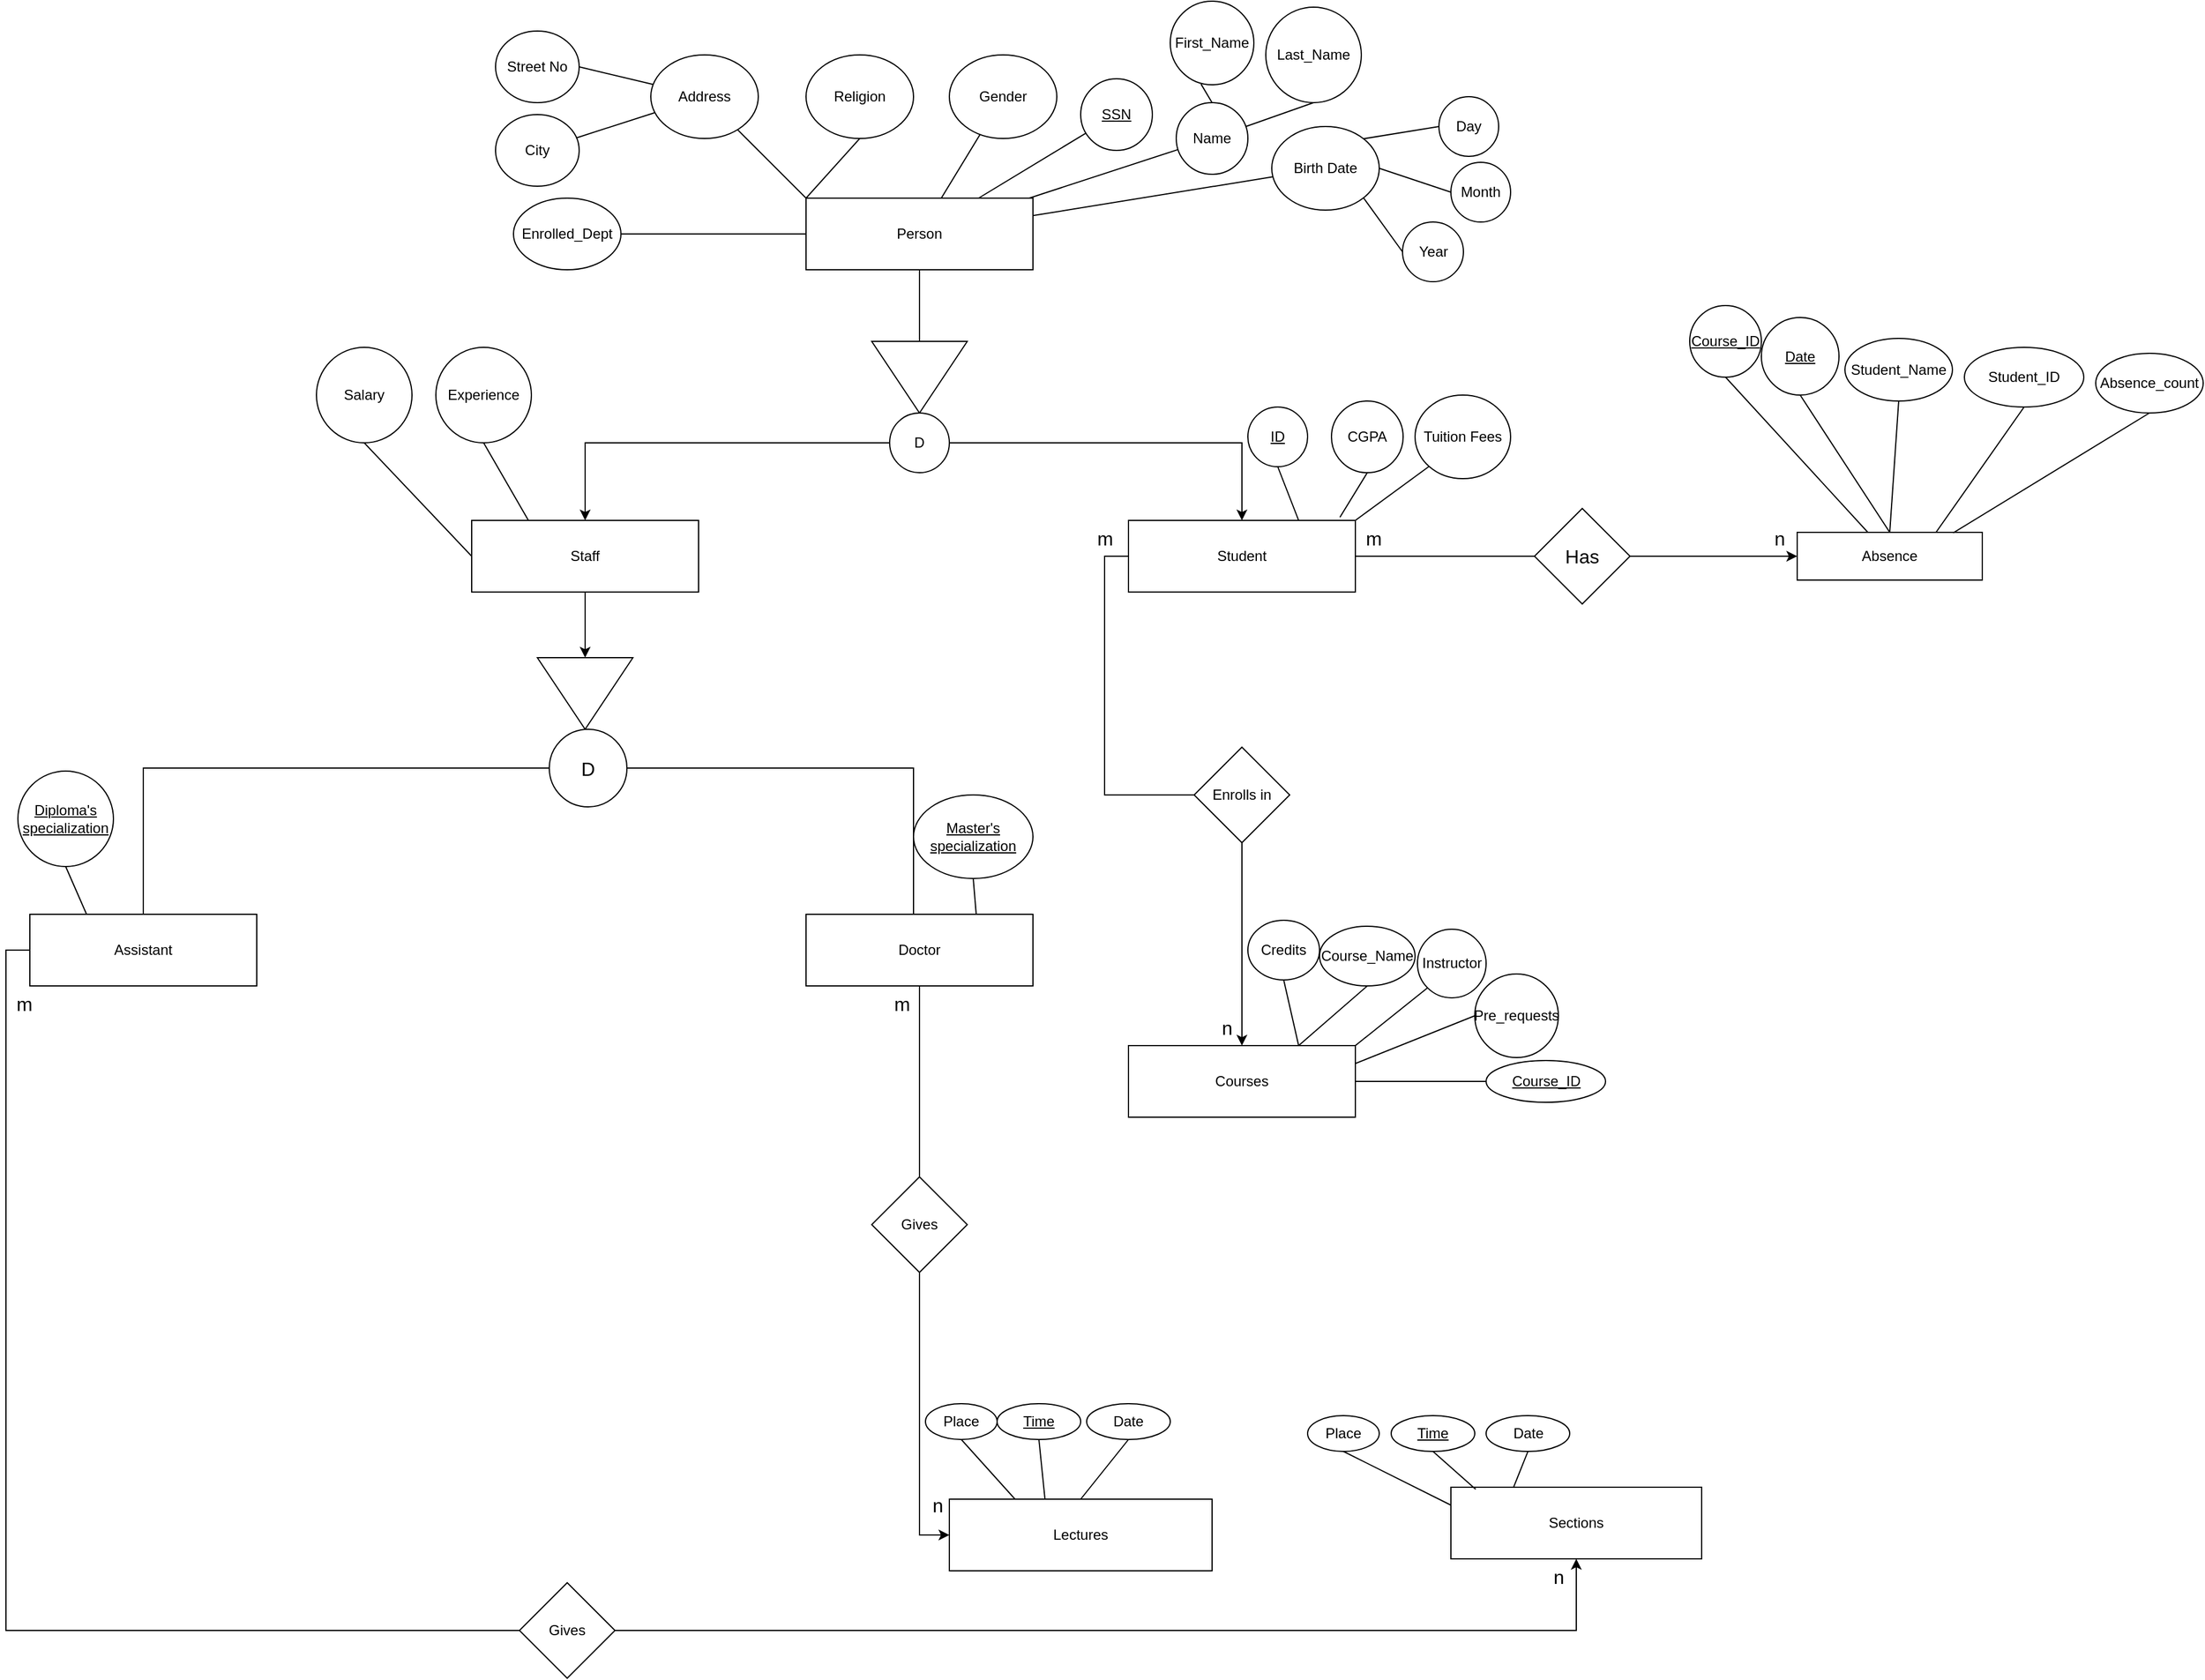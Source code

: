 <mxfile version="21.2.1" type="device">
  <diagram id="ONQ6QIIeOUnGm8nfe2OK" name="Page-1">
    <mxGraphModel dx="3160" dy="2549" grid="1" gridSize="10" guides="1" tooltips="1" connect="1" arrows="1" fold="1" page="1" pageScale="1" pageWidth="827" pageHeight="1169" math="0" shadow="0">
      <root>
        <mxCell id="0" />
        <mxCell id="1" parent="0" />
        <mxCell id="N1mzBfULyDI2BNzyuwL3-1" value="Person" style="rounded=0;whiteSpace=wrap;html=1;" parent="1" vertex="1">
          <mxGeometry x="-90" y="-1000" width="190" height="60" as="geometry" />
        </mxCell>
        <mxCell id="N1mzBfULyDI2BNzyuwL3-5" value="Address" style="ellipse;whiteSpace=wrap;html=1;" parent="1" vertex="1">
          <mxGeometry x="-220" y="-1120" width="90" height="70" as="geometry" />
        </mxCell>
        <mxCell id="N1mzBfULyDI2BNzyuwL3-6" value="Religion" style="ellipse;whiteSpace=wrap;html=1;" parent="1" vertex="1">
          <mxGeometry x="-90" y="-1120" width="90" height="70" as="geometry" />
        </mxCell>
        <mxCell id="N1mzBfULyDI2BNzyuwL3-8" value="Gender" style="ellipse;whiteSpace=wrap;html=1;" parent="1" vertex="1">
          <mxGeometry x="30" y="-1120" width="90" height="70" as="geometry" />
        </mxCell>
        <mxCell id="N1mzBfULyDI2BNzyuwL3-9" value="&lt;u&gt;SSN&lt;/u&gt;" style="ellipse;whiteSpace=wrap;html=1;" parent="1" vertex="1">
          <mxGeometry x="140" y="-1100" width="60" height="60" as="geometry" />
        </mxCell>
        <mxCell id="N1mzBfULyDI2BNzyuwL3-10" value="Name" style="ellipse;whiteSpace=wrap;html=1;" parent="1" vertex="1">
          <mxGeometry x="220" y="-1080" width="60" height="60" as="geometry" />
        </mxCell>
        <mxCell id="N1mzBfULyDI2BNzyuwL3-11" value="" style="endArrow=none;html=1;rounded=0;entryX=0;entryY=0;entryDx=0;entryDy=0;exitX=0.5;exitY=1;exitDx=0;exitDy=0;" parent="1" source="N1mzBfULyDI2BNzyuwL3-6" target="N1mzBfULyDI2BNzyuwL3-1" edge="1">
          <mxGeometry width="50" height="50" relative="1" as="geometry">
            <mxPoint x="-149" y="-1039" as="sourcePoint" />
            <mxPoint x="-110" y="-940" as="targetPoint" />
          </mxGeometry>
        </mxCell>
        <mxCell id="N1mzBfULyDI2BNzyuwL3-12" value="" style="endArrow=none;html=1;rounded=0;entryX=0;entryY=0;entryDx=0;entryDy=0;" parent="1" source="N1mzBfULyDI2BNzyuwL3-5" target="N1mzBfULyDI2BNzyuwL3-1" edge="1">
          <mxGeometry width="50" height="50" relative="1" as="geometry">
            <mxPoint x="-139" y="-1029" as="sourcePoint" />
            <mxPoint x="-100" y="-1000" as="targetPoint" />
          </mxGeometry>
        </mxCell>
        <mxCell id="N1mzBfULyDI2BNzyuwL3-14" value="City" style="ellipse;whiteSpace=wrap;html=1;" parent="1" vertex="1">
          <mxGeometry x="-350" y="-1070" width="70" height="60" as="geometry" />
        </mxCell>
        <mxCell id="N1mzBfULyDI2BNzyuwL3-16" value="Street No" style="ellipse;whiteSpace=wrap;html=1;" parent="1" vertex="1">
          <mxGeometry x="-350" y="-1140" width="70" height="60" as="geometry" />
        </mxCell>
        <mxCell id="N1mzBfULyDI2BNzyuwL3-17" value="" style="endArrow=none;html=1;rounded=0;exitX=1;exitY=0.5;exitDx=0;exitDy=0;" parent="1" source="N1mzBfULyDI2BNzyuwL3-16" target="N1mzBfULyDI2BNzyuwL3-5" edge="1">
          <mxGeometry width="50" height="50" relative="1" as="geometry">
            <mxPoint x="-360" y="-970" as="sourcePoint" />
            <mxPoint x="-310" y="-1020" as="targetPoint" />
          </mxGeometry>
        </mxCell>
        <mxCell id="N1mzBfULyDI2BNzyuwL3-19" value="" style="endArrow=none;html=1;rounded=0;" parent="1" source="N1mzBfULyDI2BNzyuwL3-14" target="N1mzBfULyDI2BNzyuwL3-5" edge="1">
          <mxGeometry width="50" height="50" relative="1" as="geometry">
            <mxPoint x="-400" y="-940" as="sourcePoint" />
            <mxPoint x="-350" y="-990" as="targetPoint" />
          </mxGeometry>
        </mxCell>
        <mxCell id="N1mzBfULyDI2BNzyuwL3-20" value="" style="endArrow=none;html=1;rounded=0;" parent="1" source="N1mzBfULyDI2BNzyuwL3-1" target="N1mzBfULyDI2BNzyuwL3-8" edge="1">
          <mxGeometry width="50" height="50" relative="1" as="geometry">
            <mxPoint x="-160" y="-890" as="sourcePoint" />
            <mxPoint x="-110" y="-940" as="targetPoint" />
          </mxGeometry>
        </mxCell>
        <mxCell id="N1mzBfULyDI2BNzyuwL3-21" value="" style="endArrow=none;html=1;rounded=0;" parent="1" source="N1mzBfULyDI2BNzyuwL3-1" target="N1mzBfULyDI2BNzyuwL3-9" edge="1">
          <mxGeometry width="50" height="50" relative="1" as="geometry">
            <mxPoint x="90" y="-980" as="sourcePoint" />
            <mxPoint x="140" y="-1030" as="targetPoint" />
          </mxGeometry>
        </mxCell>
        <mxCell id="N1mzBfULyDI2BNzyuwL3-22" value="" style="endArrow=none;html=1;rounded=0;" parent="1" source="N1mzBfULyDI2BNzyuwL3-1" target="N1mzBfULyDI2BNzyuwL3-10" edge="1">
          <mxGeometry width="50" height="50" relative="1" as="geometry">
            <mxPoint x="160" y="-970" as="sourcePoint" />
            <mxPoint x="210" y="-1020" as="targetPoint" />
          </mxGeometry>
        </mxCell>
        <mxCell id="N1mzBfULyDI2BNzyuwL3-24" value="Birth Date" style="ellipse;whiteSpace=wrap;html=1;" parent="1" vertex="1">
          <mxGeometry x="300" y="-1060" width="90" height="70" as="geometry" />
        </mxCell>
        <mxCell id="N1mzBfULyDI2BNzyuwL3-25" value="" style="endArrow=none;html=1;rounded=0;" parent="1" source="N1mzBfULyDI2BNzyuwL3-1" target="N1mzBfULyDI2BNzyuwL3-24" edge="1">
          <mxGeometry width="50" height="50" relative="1" as="geometry">
            <mxPoint x="-160" y="-890" as="sourcePoint" />
            <mxPoint x="-110" y="-940" as="targetPoint" />
          </mxGeometry>
        </mxCell>
        <mxCell id="N1mzBfULyDI2BNzyuwL3-26" value="&lt;div style=&quot;text-align: right;&quot;&gt;&lt;br&gt;&lt;/div&gt;" style="triangle;whiteSpace=wrap;html=1;rotation=90;" parent="1" vertex="1">
          <mxGeometry x="-25" y="-890" width="60" height="80" as="geometry" />
        </mxCell>
        <mxCell id="N1mzBfULyDI2BNzyuwL3-29" value="" style="endArrow=none;html=1;rounded=0;entryX=0.5;entryY=1;entryDx=0;entryDy=0;" parent="1" source="N1mzBfULyDI2BNzyuwL3-26" target="N1mzBfULyDI2BNzyuwL3-1" edge="1">
          <mxGeometry width="50" height="50" relative="1" as="geometry">
            <mxPoint x="-160" y="-780" as="sourcePoint" />
            <mxPoint x="-110" y="-830" as="targetPoint" />
          </mxGeometry>
        </mxCell>
        <mxCell id="ilKd4mXJEwFR4TKSU7tU-21" style="edgeStyle=orthogonalEdgeStyle;rounded=0;orthogonalLoop=1;jettySize=auto;html=1;entryX=0;entryY=0.5;entryDx=0;entryDy=0;endArrow=none;endFill=0;" parent="1" source="N1mzBfULyDI2BNzyuwL3-31" target="N1mzBfULyDI2BNzyuwL3-108" edge="1">
          <mxGeometry relative="1" as="geometry" />
        </mxCell>
        <mxCell id="ilKd4mXJEwFR4TKSU7tU-40" style="edgeStyle=orthogonalEdgeStyle;rounded=0;orthogonalLoop=1;jettySize=auto;html=1;entryX=0;entryY=0.5;entryDx=0;entryDy=0;endArrow=none;endFill=0;" parent="1" source="N1mzBfULyDI2BNzyuwL3-31" target="N1mzBfULyDI2BNzyuwL3-67" edge="1">
          <mxGeometry relative="1" as="geometry">
            <Array as="points">
              <mxPoint x="160" y="-700" />
              <mxPoint x="160" y="-500" />
            </Array>
          </mxGeometry>
        </mxCell>
        <mxCell id="N1mzBfULyDI2BNzyuwL3-31" value="Student" style="rounded=0;whiteSpace=wrap;html=1;" parent="1" vertex="1">
          <mxGeometry x="180" y="-730" width="190" height="60" as="geometry" />
        </mxCell>
        <mxCell id="N1mzBfULyDI2BNzyuwL3-56" style="edgeStyle=orthogonalEdgeStyle;rounded=0;orthogonalLoop=1;jettySize=auto;html=1;" parent="1" source="N1mzBfULyDI2BNzyuwL3-33" target="N1mzBfULyDI2BNzyuwL3-57" edge="1">
          <mxGeometry relative="1" as="geometry">
            <mxPoint x="-275" y="-540" as="targetPoint" />
          </mxGeometry>
        </mxCell>
        <mxCell id="N1mzBfULyDI2BNzyuwL3-33" value="Staff" style="rounded=0;whiteSpace=wrap;html=1;" parent="1" vertex="1">
          <mxGeometry x="-370" y="-730" width="190" height="60" as="geometry" />
        </mxCell>
        <mxCell id="N1mzBfULyDI2BNzyuwL3-36" style="edgeStyle=orthogonalEdgeStyle;rounded=0;orthogonalLoop=1;jettySize=auto;html=1;entryX=0.5;entryY=0;entryDx=0;entryDy=0;" parent="1" source="N1mzBfULyDI2BNzyuwL3-34" target="N1mzBfULyDI2BNzyuwL3-33" edge="1">
          <mxGeometry relative="1" as="geometry" />
        </mxCell>
        <mxCell id="N1mzBfULyDI2BNzyuwL3-37" style="edgeStyle=orthogonalEdgeStyle;rounded=0;orthogonalLoop=1;jettySize=auto;html=1;exitX=1;exitY=0.5;exitDx=0;exitDy=0;" parent="1" source="N1mzBfULyDI2BNzyuwL3-34" target="N1mzBfULyDI2BNzyuwL3-31" edge="1">
          <mxGeometry relative="1" as="geometry" />
        </mxCell>
        <mxCell id="N1mzBfULyDI2BNzyuwL3-34" value="D" style="ellipse;whiteSpace=wrap;html=1;aspect=fixed;" parent="1" vertex="1">
          <mxGeometry x="-20" y="-820" width="50" height="50" as="geometry" />
        </mxCell>
        <mxCell id="N1mzBfULyDI2BNzyuwL3-38" value="&lt;u&gt;ID&lt;/u&gt;" style="ellipse;whiteSpace=wrap;html=1;" parent="1" vertex="1">
          <mxGeometry x="280" y="-825" width="50" height="50" as="geometry" />
        </mxCell>
        <mxCell id="N1mzBfULyDI2BNzyuwL3-40" value="" style="endArrow=none;html=1;rounded=0;entryX=0.5;entryY=1;entryDx=0;entryDy=0;exitX=0.75;exitY=0;exitDx=0;exitDy=0;" parent="1" source="N1mzBfULyDI2BNzyuwL3-31" target="N1mzBfULyDI2BNzyuwL3-38" edge="1">
          <mxGeometry width="50" height="50" relative="1" as="geometry">
            <mxPoint x="40" y="-790" as="sourcePoint" />
            <mxPoint x="90" y="-840" as="targetPoint" />
          </mxGeometry>
        </mxCell>
        <mxCell id="N1mzBfULyDI2BNzyuwL3-43" style="rounded=0;orthogonalLoop=1;jettySize=auto;html=1;entryX=0;entryY=0.5;entryDx=0;entryDy=0;endArrow=none;endFill=0;" parent="1" source="N1mzBfULyDI2BNzyuwL3-42" target="N1mzBfULyDI2BNzyuwL3-1" edge="1">
          <mxGeometry relative="1" as="geometry" />
        </mxCell>
        <mxCell id="N1mzBfULyDI2BNzyuwL3-42" value="Enrolled_Dept" style="ellipse;whiteSpace=wrap;html=1;" parent="1" vertex="1">
          <mxGeometry x="-335" y="-1000" width="90" height="60" as="geometry" />
        </mxCell>
        <mxCell id="N1mzBfULyDI2BNzyuwL3-46" value="Experience" style="ellipse;whiteSpace=wrap;html=1;aspect=fixed;" parent="1" vertex="1">
          <mxGeometry x="-400" y="-875" width="80" height="80" as="geometry" />
        </mxCell>
        <mxCell id="N1mzBfULyDI2BNzyuwL3-48" value="" style="endArrow=none;html=1;rounded=0;exitX=0.5;exitY=1;exitDx=0;exitDy=0;entryX=0.25;entryY=0;entryDx=0;entryDy=0;" parent="1" source="N1mzBfULyDI2BNzyuwL3-46" target="N1mzBfULyDI2BNzyuwL3-33" edge="1">
          <mxGeometry width="50" height="50" relative="1" as="geometry">
            <mxPoint x="40" y="-730" as="sourcePoint" />
            <mxPoint x="90" y="-780" as="targetPoint" />
          </mxGeometry>
        </mxCell>
        <mxCell id="N1mzBfULyDI2BNzyuwL3-49" value="CGPA" style="ellipse;whiteSpace=wrap;html=1;aspect=fixed;" parent="1" vertex="1">
          <mxGeometry x="350" y="-830" width="60" height="60" as="geometry" />
        </mxCell>
        <mxCell id="N1mzBfULyDI2BNzyuwL3-51" value="" style="endArrow=none;html=1;rounded=0;entryX=0.5;entryY=1;entryDx=0;entryDy=0;exitX=0.932;exitY=-0.043;exitDx=0;exitDy=0;exitPerimeter=0;" parent="1" source="N1mzBfULyDI2BNzyuwL3-31" target="N1mzBfULyDI2BNzyuwL3-49" edge="1">
          <mxGeometry width="50" height="50" relative="1" as="geometry">
            <mxPoint x="40" y="-730" as="sourcePoint" />
            <mxPoint x="90" y="-780" as="targetPoint" />
          </mxGeometry>
        </mxCell>
        <mxCell id="N1mzBfULyDI2BNzyuwL3-52" value="Tuition Fees" style="ellipse;whiteSpace=wrap;html=1;" parent="1" vertex="1">
          <mxGeometry x="420" y="-835" width="80" height="70" as="geometry" />
        </mxCell>
        <mxCell id="N1mzBfULyDI2BNzyuwL3-53" value="" style="endArrow=none;html=1;rounded=0;entryX=0;entryY=1;entryDx=0;entryDy=0;exitX=1;exitY=0;exitDx=0;exitDy=0;" parent="1" source="N1mzBfULyDI2BNzyuwL3-31" target="N1mzBfULyDI2BNzyuwL3-52" edge="1">
          <mxGeometry width="50" height="50" relative="1" as="geometry">
            <mxPoint x="290" y="-700" as="sourcePoint" />
            <mxPoint x="90" y="-790" as="targetPoint" />
          </mxGeometry>
        </mxCell>
        <mxCell id="N1mzBfULyDI2BNzyuwL3-54" value="Salary" style="ellipse;whiteSpace=wrap;html=1;aspect=fixed;" parent="1" vertex="1">
          <mxGeometry x="-500" y="-875" width="80" height="80" as="geometry" />
        </mxCell>
        <mxCell id="N1mzBfULyDI2BNzyuwL3-55" value="" style="endArrow=none;html=1;rounded=0;exitX=0.5;exitY=1;exitDx=0;exitDy=0;entryX=0;entryY=0.5;entryDx=0;entryDy=0;" parent="1" source="N1mzBfULyDI2BNzyuwL3-54" target="N1mzBfULyDI2BNzyuwL3-33" edge="1">
          <mxGeometry width="50" height="50" relative="1" as="geometry">
            <mxPoint x="-150" y="-740" as="sourcePoint" />
            <mxPoint x="-100" y="-790" as="targetPoint" />
          </mxGeometry>
        </mxCell>
        <mxCell id="N1mzBfULyDI2BNzyuwL3-63" style="edgeStyle=orthogonalEdgeStyle;rounded=0;orthogonalLoop=1;jettySize=auto;html=1;entryX=0.5;entryY=0;entryDx=0;entryDy=0;exitX=1;exitY=0.5;exitDx=0;exitDy=0;endArrow=none;endFill=0;" parent="1" source="N1mzBfULyDI2BNzyuwL3-162" target="N1mzBfULyDI2BNzyuwL3-61" edge="1">
          <mxGeometry relative="1" as="geometry">
            <Array as="points">
              <mxPoint y="-522" />
              <mxPoint y="-400" />
            </Array>
          </mxGeometry>
        </mxCell>
        <mxCell id="N1mzBfULyDI2BNzyuwL3-57" value="" style="triangle;whiteSpace=wrap;html=1;rotation=90;" parent="1" vertex="1">
          <mxGeometry x="-305" y="-625" width="60" height="80" as="geometry" />
        </mxCell>
        <mxCell id="N1mzBfULyDI2BNzyuwL3-165" style="edgeStyle=orthogonalEdgeStyle;rounded=0;orthogonalLoop=1;jettySize=auto;html=1;entryX=0;entryY=0.5;entryDx=0;entryDy=0;exitX=0;exitY=0.5;exitDx=0;exitDy=0;endArrow=none;endFill=0;" parent="1" source="N1mzBfULyDI2BNzyuwL3-59" target="N1mzBfULyDI2BNzyuwL3-164" edge="1">
          <mxGeometry relative="1" as="geometry" />
        </mxCell>
        <mxCell id="N1mzBfULyDI2BNzyuwL3-59" value="Assistant" style="rounded=0;whiteSpace=wrap;html=1;" parent="1" vertex="1">
          <mxGeometry x="-740" y="-400" width="190" height="60" as="geometry" />
        </mxCell>
        <mxCell id="ilKd4mXJEwFR4TKSU7tU-9" style="edgeStyle=orthogonalEdgeStyle;rounded=0;orthogonalLoop=1;jettySize=auto;html=1;entryX=0.5;entryY=0;entryDx=0;entryDy=0;endArrow=none;endFill=0;" parent="1" source="N1mzBfULyDI2BNzyuwL3-61" target="N1mzBfULyDI2BNzyuwL3-192" edge="1">
          <mxGeometry relative="1" as="geometry" />
        </mxCell>
        <mxCell id="N1mzBfULyDI2BNzyuwL3-61" value="Doctor" style="rounded=0;whiteSpace=wrap;html=1;" parent="1" vertex="1">
          <mxGeometry x="-90" y="-400" width="190" height="60" as="geometry" />
        </mxCell>
        <mxCell id="N1mzBfULyDI2BNzyuwL3-66" value="Courses" style="rounded=0;whiteSpace=wrap;html=1;" parent="1" vertex="1">
          <mxGeometry x="180" y="-290" width="190" height="60" as="geometry" />
        </mxCell>
        <mxCell id="ilKd4mXJEwFR4TKSU7tU-29" style="edgeStyle=orthogonalEdgeStyle;rounded=0;orthogonalLoop=1;jettySize=auto;html=1;entryX=0.5;entryY=0;entryDx=0;entryDy=0;exitX=0.5;exitY=1;exitDx=0;exitDy=0;" parent="1" source="N1mzBfULyDI2BNzyuwL3-67" target="N1mzBfULyDI2BNzyuwL3-66" edge="1">
          <mxGeometry relative="1" as="geometry" />
        </mxCell>
        <mxCell id="N1mzBfULyDI2BNzyuwL3-67" value="Enrolls in" style="rhombus;whiteSpace=wrap;html=1;" parent="1" vertex="1">
          <mxGeometry x="235" y="-540" width="80" height="80" as="geometry" />
        </mxCell>
        <mxCell id="N1mzBfULyDI2BNzyuwL3-70" value="Credits" style="ellipse;whiteSpace=wrap;html=1;" parent="1" vertex="1">
          <mxGeometry x="280" y="-395" width="60" height="50" as="geometry" />
        </mxCell>
        <mxCell id="N1mzBfULyDI2BNzyuwL3-71" value="&lt;u&gt;Course_ID&lt;/u&gt;" style="ellipse;whiteSpace=wrap;html=1;" parent="1" vertex="1">
          <mxGeometry x="479.5" y="-277.5" width="100" height="35" as="geometry" />
        </mxCell>
        <mxCell id="N1mzBfULyDI2BNzyuwL3-74" value="Course_Name" style="ellipse;whiteSpace=wrap;html=1;" parent="1" vertex="1">
          <mxGeometry x="340" y="-390" width="80" height="50" as="geometry" />
        </mxCell>
        <mxCell id="N1mzBfULyDI2BNzyuwL3-75" value="Instructor" style="ellipse;whiteSpace=wrap;html=1;aspect=fixed;" parent="1" vertex="1">
          <mxGeometry x="422" y="-387.5" width="57.5" height="57.5" as="geometry" />
        </mxCell>
        <mxCell id="N1mzBfULyDI2BNzyuwL3-76" value="Pre_requests" style="ellipse;whiteSpace=wrap;html=1;aspect=fixed;" parent="1" vertex="1">
          <mxGeometry x="470" y="-350" width="70" height="70" as="geometry" />
        </mxCell>
        <mxCell id="N1mzBfULyDI2BNzyuwL3-77" value="" style="endArrow=none;html=1;rounded=0;entryX=0;entryY=0.5;entryDx=0;entryDy=0;exitX=1;exitY=0.25;exitDx=0;exitDy=0;" parent="1" source="N1mzBfULyDI2BNzyuwL3-66" target="N1mzBfULyDI2BNzyuwL3-76" edge="1">
          <mxGeometry width="50" height="50" relative="1" as="geometry">
            <mxPoint x="-50" y="-340" as="sourcePoint" />
            <mxPoint y="-390" as="targetPoint" />
          </mxGeometry>
        </mxCell>
        <mxCell id="N1mzBfULyDI2BNzyuwL3-78" value="" style="endArrow=none;html=1;rounded=0;exitX=1;exitY=0;exitDx=0;exitDy=0;entryX=0;entryY=1;entryDx=0;entryDy=0;" parent="1" source="N1mzBfULyDI2BNzyuwL3-66" target="N1mzBfULyDI2BNzyuwL3-75" edge="1">
          <mxGeometry width="50" height="50" relative="1" as="geometry">
            <mxPoint x="-40" y="-330" as="sourcePoint" />
            <mxPoint x="10" y="-380" as="targetPoint" />
          </mxGeometry>
        </mxCell>
        <mxCell id="N1mzBfULyDI2BNzyuwL3-79" value="" style="endArrow=none;html=1;rounded=0;exitX=0.75;exitY=0;exitDx=0;exitDy=0;entryX=0.5;entryY=1;entryDx=0;entryDy=0;" parent="1" source="N1mzBfULyDI2BNzyuwL3-66" target="N1mzBfULyDI2BNzyuwL3-74" edge="1">
          <mxGeometry width="50" height="50" relative="1" as="geometry">
            <mxPoint x="-30" y="-320" as="sourcePoint" />
            <mxPoint x="20" y="-370" as="targetPoint" />
          </mxGeometry>
        </mxCell>
        <mxCell id="N1mzBfULyDI2BNzyuwL3-80" value="" style="endArrow=none;html=1;rounded=0;entryX=0.5;entryY=1;entryDx=0;entryDy=0;exitX=0.75;exitY=0;exitDx=0;exitDy=0;" parent="1" source="N1mzBfULyDI2BNzyuwL3-66" target="N1mzBfULyDI2BNzyuwL3-70" edge="1">
          <mxGeometry width="50" height="50" relative="1" as="geometry">
            <mxPoint x="-20" y="-310" as="sourcePoint" />
            <mxPoint x="30" y="-360" as="targetPoint" />
            <Array as="points" />
          </mxGeometry>
        </mxCell>
        <mxCell id="N1mzBfULyDI2BNzyuwL3-93" value="First_Name" style="ellipse;whiteSpace=wrap;html=1;aspect=fixed;" parent="1" vertex="1">
          <mxGeometry x="215" y="-1165" width="70" height="70" as="geometry" />
        </mxCell>
        <mxCell id="N1mzBfULyDI2BNzyuwL3-94" value="" style="endArrow=none;html=1;rounded=0;entryX=0.368;entryY=0.992;entryDx=0;entryDy=0;entryPerimeter=0;exitX=0.5;exitY=0;exitDx=0;exitDy=0;" parent="1" source="N1mzBfULyDI2BNzyuwL3-10" target="N1mzBfULyDI2BNzyuwL3-93" edge="1">
          <mxGeometry width="50" height="50" relative="1" as="geometry">
            <mxPoint x="200" y="-960" as="sourcePoint" />
            <mxPoint x="160" y="-1000" as="targetPoint" />
          </mxGeometry>
        </mxCell>
        <mxCell id="N1mzBfULyDI2BNzyuwL3-95" value="Last_Name" style="ellipse;whiteSpace=wrap;html=1;aspect=fixed;" parent="1" vertex="1">
          <mxGeometry x="295" y="-1160" width="80" height="80" as="geometry" />
        </mxCell>
        <mxCell id="N1mzBfULyDI2BNzyuwL3-96" value="" style="endArrow=none;html=1;rounded=0;entryX=0.5;entryY=1;entryDx=0;entryDy=0;" parent="1" source="N1mzBfULyDI2BNzyuwL3-10" target="N1mzBfULyDI2BNzyuwL3-95" edge="1">
          <mxGeometry width="50" height="50" relative="1" as="geometry">
            <mxPoint x="110" y="-950" as="sourcePoint" />
            <mxPoint x="160" y="-1000" as="targetPoint" />
          </mxGeometry>
        </mxCell>
        <mxCell id="N1mzBfULyDI2BNzyuwL3-99" value="Day" style="ellipse;whiteSpace=wrap;html=1;aspect=fixed;" parent="1" vertex="1">
          <mxGeometry x="440" y="-1085" width="50" height="50" as="geometry" />
        </mxCell>
        <mxCell id="N1mzBfULyDI2BNzyuwL3-100" value="Month" style="ellipse;whiteSpace=wrap;html=1;" parent="1" vertex="1">
          <mxGeometry x="450" y="-1030" width="50" height="50" as="geometry" />
        </mxCell>
        <mxCell id="N1mzBfULyDI2BNzyuwL3-101" value="Year" style="ellipse;whiteSpace=wrap;html=1;" parent="1" vertex="1">
          <mxGeometry x="409.5" y="-980" width="51" height="50" as="geometry" />
        </mxCell>
        <mxCell id="N1mzBfULyDI2BNzyuwL3-102" value="" style="endArrow=none;html=1;rounded=0;entryX=0;entryY=0.5;entryDx=0;entryDy=0;exitX=1;exitY=0;exitDx=0;exitDy=0;" parent="1" source="N1mzBfULyDI2BNzyuwL3-24" target="N1mzBfULyDI2BNzyuwL3-99" edge="1">
          <mxGeometry width="50" height="50" relative="1" as="geometry">
            <mxPoint x="110" y="-950" as="sourcePoint" />
            <mxPoint x="160" y="-1000" as="targetPoint" />
          </mxGeometry>
        </mxCell>
        <mxCell id="N1mzBfULyDI2BNzyuwL3-103" value="" style="endArrow=none;html=1;rounded=0;entryX=0;entryY=0.5;entryDx=0;entryDy=0;exitX=1;exitY=0.5;exitDx=0;exitDy=0;" parent="1" source="N1mzBfULyDI2BNzyuwL3-24" target="N1mzBfULyDI2BNzyuwL3-100" edge="1">
          <mxGeometry width="50" height="50" relative="1" as="geometry">
            <mxPoint x="370" y="-960" as="sourcePoint" />
            <mxPoint x="420" y="-1010" as="targetPoint" />
          </mxGeometry>
        </mxCell>
        <mxCell id="N1mzBfULyDI2BNzyuwL3-104" value="" style="endArrow=none;html=1;rounded=0;entryX=0;entryY=0.5;entryDx=0;entryDy=0;exitX=1;exitY=1;exitDx=0;exitDy=0;" parent="1" source="N1mzBfULyDI2BNzyuwL3-24" target="N1mzBfULyDI2BNzyuwL3-101" edge="1">
          <mxGeometry width="50" height="50" relative="1" as="geometry">
            <mxPoint x="110" y="-950" as="sourcePoint" />
            <mxPoint x="160" y="-1000" as="targetPoint" />
          </mxGeometry>
        </mxCell>
        <mxCell id="ilKd4mXJEwFR4TKSU7tU-5" style="edgeStyle=orthogonalEdgeStyle;rounded=0;orthogonalLoop=1;jettySize=auto;html=1;" parent="1" source="N1mzBfULyDI2BNzyuwL3-108" target="N1mzBfULyDI2BNzyuwL3-114" edge="1">
          <mxGeometry relative="1" as="geometry" />
        </mxCell>
        <mxCell id="N1mzBfULyDI2BNzyuwL3-108" value="&lt;font style=&quot;font-size: 16px;&quot;&gt;Has&lt;/font&gt;" style="rhombus;whiteSpace=wrap;html=1;" parent="1" vertex="1">
          <mxGeometry x="520" y="-740" width="80" height="80" as="geometry" />
        </mxCell>
        <mxCell id="N1mzBfULyDI2BNzyuwL3-114" value="Absence" style="rounded=0;whiteSpace=wrap;html=1;" parent="1" vertex="1">
          <mxGeometry x="740" y="-720" width="155" height="40" as="geometry" />
        </mxCell>
        <mxCell id="N1mzBfULyDI2BNzyuwL3-120" value="&lt;u&gt;Course_ID&lt;/u&gt;" style="ellipse;whiteSpace=wrap;html=1;aspect=fixed;" parent="1" vertex="1">
          <mxGeometry x="650" y="-910" width="60" height="60" as="geometry" />
        </mxCell>
        <mxCell id="N1mzBfULyDI2BNzyuwL3-122" value="" style="endArrow=none;html=1;rounded=0;exitX=0.5;exitY=1;exitDx=0;exitDy=0;" parent="1" source="N1mzBfULyDI2BNzyuwL3-120" target="N1mzBfULyDI2BNzyuwL3-114" edge="1">
          <mxGeometry width="50" height="50" relative="1" as="geometry">
            <mxPoint x="-200" y="-120" as="sourcePoint" />
            <mxPoint x="-150" y="-170" as="targetPoint" />
          </mxGeometry>
        </mxCell>
        <mxCell id="N1mzBfULyDI2BNzyuwL3-123" value="&lt;u&gt;Date&lt;/u&gt;" style="ellipse;whiteSpace=wrap;html=1;aspect=fixed;" parent="1" vertex="1">
          <mxGeometry x="710" y="-900" width="65" height="65" as="geometry" />
        </mxCell>
        <mxCell id="N1mzBfULyDI2BNzyuwL3-124" value="" style="endArrow=none;html=1;rounded=0;entryX=0.5;entryY=1;entryDx=0;entryDy=0;exitX=0.5;exitY=0;exitDx=0;exitDy=0;" parent="1" source="N1mzBfULyDI2BNzyuwL3-114" target="N1mzBfULyDI2BNzyuwL3-123" edge="1">
          <mxGeometry width="50" height="50" relative="1" as="geometry">
            <mxPoint x="-200" y="-120" as="sourcePoint" />
            <mxPoint x="-150" y="-170" as="targetPoint" />
          </mxGeometry>
        </mxCell>
        <mxCell id="N1mzBfULyDI2BNzyuwL3-128" value="Student_Name" style="ellipse;whiteSpace=wrap;html=1;" parent="1" vertex="1">
          <mxGeometry x="780" y="-882.5" width="90" height="52.5" as="geometry" />
        </mxCell>
        <mxCell id="N1mzBfULyDI2BNzyuwL3-129" value="" style="endArrow=none;html=1;rounded=0;exitX=0.5;exitY=0;exitDx=0;exitDy=0;entryX=0.5;entryY=1;entryDx=0;entryDy=0;" parent="1" source="N1mzBfULyDI2BNzyuwL3-114" target="N1mzBfULyDI2BNzyuwL3-128" edge="1">
          <mxGeometry width="50" height="50" relative="1" as="geometry">
            <mxPoint x="140" y="-260" as="sourcePoint" />
            <mxPoint x="190" y="-310" as="targetPoint" />
          </mxGeometry>
        </mxCell>
        <mxCell id="N1mzBfULyDI2BNzyuwL3-130" value="Student_ID" style="ellipse;whiteSpace=wrap;html=1;" parent="1" vertex="1">
          <mxGeometry x="880" y="-875" width="100" height="50" as="geometry" />
        </mxCell>
        <mxCell id="N1mzBfULyDI2BNzyuwL3-131" value="" style="endArrow=none;html=1;rounded=0;entryX=0.75;entryY=0;entryDx=0;entryDy=0;exitX=0.5;exitY=1;exitDx=0;exitDy=0;" parent="1" source="N1mzBfULyDI2BNzyuwL3-130" target="N1mzBfULyDI2BNzyuwL3-114" edge="1">
          <mxGeometry width="50" height="50" relative="1" as="geometry">
            <mxPoint x="140" y="-260" as="sourcePoint" />
            <mxPoint x="190" y="-310" as="targetPoint" />
          </mxGeometry>
        </mxCell>
        <mxCell id="N1mzBfULyDI2BNzyuwL3-132" value="Absence_count" style="ellipse;whiteSpace=wrap;html=1;" parent="1" vertex="1">
          <mxGeometry x="990" y="-870" width="90" height="50" as="geometry" />
        </mxCell>
        <mxCell id="N1mzBfULyDI2BNzyuwL3-133" value="" style="endArrow=none;html=1;rounded=0;exitX=0.843;exitY=0.01;exitDx=0;exitDy=0;entryX=0.5;entryY=1;entryDx=0;entryDy=0;exitPerimeter=0;" parent="1" source="N1mzBfULyDI2BNzyuwL3-114" target="N1mzBfULyDI2BNzyuwL3-132" edge="1">
          <mxGeometry width="50" height="50" relative="1" as="geometry">
            <mxPoint x="140" y="-140" as="sourcePoint" />
            <mxPoint x="190" y="-190" as="targetPoint" />
          </mxGeometry>
        </mxCell>
        <mxCell id="N1mzBfULyDI2BNzyuwL3-144" value="Sections" style="rounded=0;whiteSpace=wrap;html=1;" parent="1" vertex="1">
          <mxGeometry x="450" y="80" width="210" height="60" as="geometry" />
        </mxCell>
        <mxCell id="N1mzBfULyDI2BNzyuwL3-146" value="Lectures" style="rounded=0;whiteSpace=wrap;html=1;" parent="1" vertex="1">
          <mxGeometry x="30" y="90" width="220" height="60" as="geometry" />
        </mxCell>
        <mxCell id="N1mzBfULyDI2BNzyuwL3-163" style="edgeStyle=orthogonalEdgeStyle;rounded=0;orthogonalLoop=1;jettySize=auto;html=1;entryX=0.5;entryY=0;entryDx=0;entryDy=0;endArrow=none;endFill=0;" parent="1" source="N1mzBfULyDI2BNzyuwL3-162" target="N1mzBfULyDI2BNzyuwL3-59" edge="1">
          <mxGeometry relative="1" as="geometry" />
        </mxCell>
        <mxCell id="N1mzBfULyDI2BNzyuwL3-162" value="&lt;font style=&quot;font-size: 16px;&quot;&gt;D&lt;/font&gt;" style="ellipse;whiteSpace=wrap;html=1;aspect=fixed;" parent="1" vertex="1">
          <mxGeometry x="-305" y="-555" width="65" height="65" as="geometry" />
        </mxCell>
        <mxCell id="N1mzBfULyDI2BNzyuwL3-167" style="edgeStyle=orthogonalEdgeStyle;rounded=0;orthogonalLoop=1;jettySize=auto;html=1;entryX=0.5;entryY=1;entryDx=0;entryDy=0;" parent="1" source="N1mzBfULyDI2BNzyuwL3-164" target="N1mzBfULyDI2BNzyuwL3-144" edge="1">
          <mxGeometry relative="1" as="geometry">
            <Array as="points">
              <mxPoint x="555" y="200" />
            </Array>
          </mxGeometry>
        </mxCell>
        <mxCell id="N1mzBfULyDI2BNzyuwL3-164" value="Gives" style="rhombus;whiteSpace=wrap;html=1;" parent="1" vertex="1">
          <mxGeometry x="-330" y="160" width="80" height="80" as="geometry" />
        </mxCell>
        <mxCell id="N1mzBfULyDI2BNzyuwL3-168" value="Time" style="ellipse;whiteSpace=wrap;html=1;fontStyle=4" parent="1" vertex="1">
          <mxGeometry x="400" y="20" width="70" height="30" as="geometry" />
        </mxCell>
        <mxCell id="N1mzBfULyDI2BNzyuwL3-169" value="Date" style="ellipse;whiteSpace=wrap;html=1;" parent="1" vertex="1">
          <mxGeometry x="479.5" y="20" width="70" height="30" as="geometry" />
        </mxCell>
        <mxCell id="N1mzBfULyDI2BNzyuwL3-172" value="" style="endArrow=none;html=1;rounded=0;entryX=0.5;entryY=1;entryDx=0;entryDy=0;exitX=0.099;exitY=0.03;exitDx=0;exitDy=0;exitPerimeter=0;" parent="1" source="N1mzBfULyDI2BNzyuwL3-144" target="N1mzBfULyDI2BNzyuwL3-168" edge="1">
          <mxGeometry width="50" height="50" relative="1" as="geometry">
            <mxPoint x="230" y="-20" as="sourcePoint" />
            <mxPoint x="280" y="-70" as="targetPoint" />
          </mxGeometry>
        </mxCell>
        <mxCell id="N1mzBfULyDI2BNzyuwL3-173" value="" style="endArrow=none;html=1;rounded=0;entryX=0.5;entryY=1;entryDx=0;entryDy=0;exitX=0.25;exitY=0;exitDx=0;exitDy=0;" parent="1" source="N1mzBfULyDI2BNzyuwL3-144" target="N1mzBfULyDI2BNzyuwL3-169" edge="1">
          <mxGeometry width="50" height="50" relative="1" as="geometry">
            <mxPoint x="230" y="-20" as="sourcePoint" />
            <mxPoint x="280" y="-70" as="targetPoint" />
          </mxGeometry>
        </mxCell>
        <mxCell id="N1mzBfULyDI2BNzyuwL3-174" value="Time" style="ellipse;whiteSpace=wrap;html=1;fontStyle=4" parent="1" vertex="1">
          <mxGeometry x="70" y="10" width="70" height="30" as="geometry" />
        </mxCell>
        <mxCell id="N1mzBfULyDI2BNzyuwL3-176" value="Date" style="ellipse;whiteSpace=wrap;html=1;" parent="1" vertex="1">
          <mxGeometry x="145" y="10" width="70" height="30" as="geometry" />
        </mxCell>
        <mxCell id="N1mzBfULyDI2BNzyuwL3-179" value="Place" style="ellipse;whiteSpace=wrap;html=1;" parent="1" vertex="1">
          <mxGeometry x="330" y="20" width="60" height="30" as="geometry" />
        </mxCell>
        <mxCell id="N1mzBfULyDI2BNzyuwL3-180" value="Place" style="ellipse;whiteSpace=wrap;html=1;" parent="1" vertex="1">
          <mxGeometry x="10" y="10" width="60" height="30" as="geometry" />
        </mxCell>
        <mxCell id="N1mzBfULyDI2BNzyuwL3-182" value="" style="endArrow=none;html=1;rounded=0;entryX=0.5;entryY=1;entryDx=0;entryDy=0;exitX=0;exitY=0.25;exitDx=0;exitDy=0;" parent="1" source="N1mzBfULyDI2BNzyuwL3-144" target="N1mzBfULyDI2BNzyuwL3-179" edge="1">
          <mxGeometry width="50" height="50" relative="1" as="geometry">
            <mxPoint x="230" y="-140" as="sourcePoint" />
            <mxPoint x="280" y="-190" as="targetPoint" />
          </mxGeometry>
        </mxCell>
        <mxCell id="N1mzBfULyDI2BNzyuwL3-188" value="" style="endArrow=none;html=1;rounded=0;entryX=0.5;entryY=1;entryDx=0;entryDy=0;exitX=0.25;exitY=0;exitDx=0;exitDy=0;" parent="1" source="N1mzBfULyDI2BNzyuwL3-146" target="N1mzBfULyDI2BNzyuwL3-180" edge="1">
          <mxGeometry width="50" height="50" relative="1" as="geometry">
            <mxPoint x="160" y="140" as="sourcePoint" />
            <mxPoint x="60" y="-110" as="targetPoint" />
          </mxGeometry>
        </mxCell>
        <mxCell id="N1mzBfULyDI2BNzyuwL3-193" style="edgeStyle=orthogonalEdgeStyle;rounded=0;orthogonalLoop=1;jettySize=auto;html=1;entryX=0;entryY=0.5;entryDx=0;entryDy=0;" parent="1" source="N1mzBfULyDI2BNzyuwL3-192" target="N1mzBfULyDI2BNzyuwL3-146" edge="1">
          <mxGeometry relative="1" as="geometry" />
        </mxCell>
        <mxCell id="N1mzBfULyDI2BNzyuwL3-192" value="Gives" style="rhombus;whiteSpace=wrap;html=1;" parent="1" vertex="1">
          <mxGeometry x="-35" y="-180" width="80" height="80" as="geometry" />
        </mxCell>
        <mxCell id="DfDif5Hq1K-kdrC9LdW2-1" value="&lt;u&gt;Master&#39;s specialization&lt;/u&gt;" style="ellipse;whiteSpace=wrap;html=1;" parent="1" vertex="1">
          <mxGeometry y="-500" width="100" height="70" as="geometry" />
        </mxCell>
        <mxCell id="DfDif5Hq1K-kdrC9LdW2-2" value="" style="endArrow=none;html=1;rounded=0;entryX=0.5;entryY=1;entryDx=0;entryDy=0;exitX=0.75;exitY=0;exitDx=0;exitDy=0;" parent="1" source="N1mzBfULyDI2BNzyuwL3-61" target="DfDif5Hq1K-kdrC9LdW2-1" edge="1">
          <mxGeometry width="50" height="50" relative="1" as="geometry">
            <mxPoint x="-320" y="-340" as="sourcePoint" />
            <mxPoint x="-270" y="-390" as="targetPoint" />
          </mxGeometry>
        </mxCell>
        <mxCell id="DfDif5Hq1K-kdrC9LdW2-3" value="&lt;u&gt;Diploma&#39;s specialization&lt;/u&gt;" style="ellipse;whiteSpace=wrap;html=1;aspect=fixed;" parent="1" vertex="1">
          <mxGeometry x="-750" y="-520" width="80" height="80" as="geometry" />
        </mxCell>
        <mxCell id="DfDif5Hq1K-kdrC9LdW2-4" value="" style="endArrow=none;html=1;rounded=0;exitX=0.5;exitY=1;exitDx=0;exitDy=0;entryX=0.25;entryY=0;entryDx=0;entryDy=0;" parent="1" source="DfDif5Hq1K-kdrC9LdW2-3" target="N1mzBfULyDI2BNzyuwL3-59" edge="1">
          <mxGeometry width="50" height="50" relative="1" as="geometry">
            <mxPoint x="-320" y="-340" as="sourcePoint" />
            <mxPoint x="-270" y="-390" as="targetPoint" />
          </mxGeometry>
        </mxCell>
        <mxCell id="ilKd4mXJEwFR4TKSU7tU-1" value="&lt;font style=&quot;font-size: 16px;&quot;&gt;m&lt;/font&gt;" style="text;html=1;align=center;verticalAlign=middle;resizable=0;points=[];autosize=1;strokeColor=none;fillColor=none;" parent="1" vertex="1">
          <mxGeometry x="-30" y="-340" width="40" height="30" as="geometry" />
        </mxCell>
        <mxCell id="ilKd4mXJEwFR4TKSU7tU-7" value="&lt;font style=&quot;font-size: 16px;&quot;&gt;n&lt;/font&gt;" style="text;html=1;align=center;verticalAlign=middle;resizable=0;points=[];autosize=1;strokeColor=none;fillColor=none;" parent="1" vertex="1">
          <mxGeometry x="5" y="80" width="30" height="30" as="geometry" />
        </mxCell>
        <mxCell id="ilKd4mXJEwFR4TKSU7tU-10" value="&lt;font style=&quot;font-size: 16px;&quot;&gt;m&lt;/font&gt;" style="text;html=1;align=center;verticalAlign=middle;resizable=0;points=[];autosize=1;strokeColor=none;fillColor=none;" parent="1" vertex="1">
          <mxGeometry x="-765" y="-340" width="40" height="30" as="geometry" />
        </mxCell>
        <mxCell id="ilKd4mXJEwFR4TKSU7tU-13" value="&lt;span style=&quot;font-size: 16px;&quot;&gt;n&lt;/span&gt;" style="text;html=1;align=center;verticalAlign=middle;resizable=0;points=[];autosize=1;strokeColor=none;fillColor=none;" parent="1" vertex="1">
          <mxGeometry x="525" y="140" width="30" height="30" as="geometry" />
        </mxCell>
        <mxCell id="ilKd4mXJEwFR4TKSU7tU-26" value="&lt;font style=&quot;font-size: 16px;&quot;&gt;m&lt;/font&gt;" style="text;html=1;align=center;verticalAlign=middle;resizable=0;points=[];autosize=1;strokeColor=none;fillColor=none;" parent="1" vertex="1">
          <mxGeometry x="140" y="-730" width="40" height="30" as="geometry" />
        </mxCell>
        <mxCell id="ilKd4mXJEwFR4TKSU7tU-31" value="" style="endArrow=none;html=1;rounded=0;exitX=0.364;exitY=0;exitDx=0;exitDy=0;exitPerimeter=0;entryX=0.5;entryY=1;entryDx=0;entryDy=0;" parent="1" source="N1mzBfULyDI2BNzyuwL3-146" target="N1mzBfULyDI2BNzyuwL3-174" edge="1">
          <mxGeometry width="50" height="50" relative="1" as="geometry">
            <mxPoint x="120" y="70" as="sourcePoint" />
            <mxPoint x="170" y="20" as="targetPoint" />
          </mxGeometry>
        </mxCell>
        <mxCell id="ilKd4mXJEwFR4TKSU7tU-33" value="" style="endArrow=none;html=1;rounded=0;entryX=0.5;entryY=1;entryDx=0;entryDy=0;exitX=0.5;exitY=0;exitDx=0;exitDy=0;" parent="1" source="N1mzBfULyDI2BNzyuwL3-146" target="N1mzBfULyDI2BNzyuwL3-176" edge="1">
          <mxGeometry width="50" height="50" relative="1" as="geometry">
            <mxPoint x="120" y="70" as="sourcePoint" />
            <mxPoint x="170" y="20" as="targetPoint" />
          </mxGeometry>
        </mxCell>
        <mxCell id="ilKd4mXJEwFR4TKSU7tU-34" value="&lt;font style=&quot;font-size: 16px;&quot;&gt;&amp;nbsp;n&lt;/font&gt;" style="text;html=1;align=center;verticalAlign=middle;resizable=0;points=[];autosize=1;strokeColor=none;fillColor=none;" parent="1" vertex="1">
          <mxGeometry x="240" y="-320" width="40" height="30" as="geometry" />
        </mxCell>
        <mxCell id="ilKd4mXJEwFR4TKSU7tU-37" value="" style="endArrow=none;html=1;rounded=0;entryX=0;entryY=0.5;entryDx=0;entryDy=0;exitX=1;exitY=0.5;exitDx=0;exitDy=0;" parent="1" source="N1mzBfULyDI2BNzyuwL3-66" target="N1mzBfULyDI2BNzyuwL3-71" edge="1">
          <mxGeometry width="50" height="50" relative="1" as="geometry">
            <mxPoint x="360" y="-400" as="sourcePoint" />
            <mxPoint x="410" y="-450" as="targetPoint" />
          </mxGeometry>
        </mxCell>
        <mxCell id="ilKd4mXJEwFR4TKSU7tU-44" value="&lt;font style=&quot;font-size: 16px;&quot;&gt;m&lt;/font&gt;" style="text;html=1;align=center;verticalAlign=middle;resizable=0;points=[];autosize=1;strokeColor=none;fillColor=none;" parent="1" vertex="1">
          <mxGeometry x="365" y="-730" width="40" height="30" as="geometry" />
        </mxCell>
        <mxCell id="ilKd4mXJEwFR4TKSU7tU-45" value="&lt;font style=&quot;font-size: 16px;&quot;&gt;n&lt;/font&gt;" style="text;html=1;align=center;verticalAlign=middle;resizable=0;points=[];autosize=1;strokeColor=none;fillColor=none;" parent="1" vertex="1">
          <mxGeometry x="710" y="-730" width="30" height="30" as="geometry" />
        </mxCell>
      </root>
    </mxGraphModel>
  </diagram>
</mxfile>
